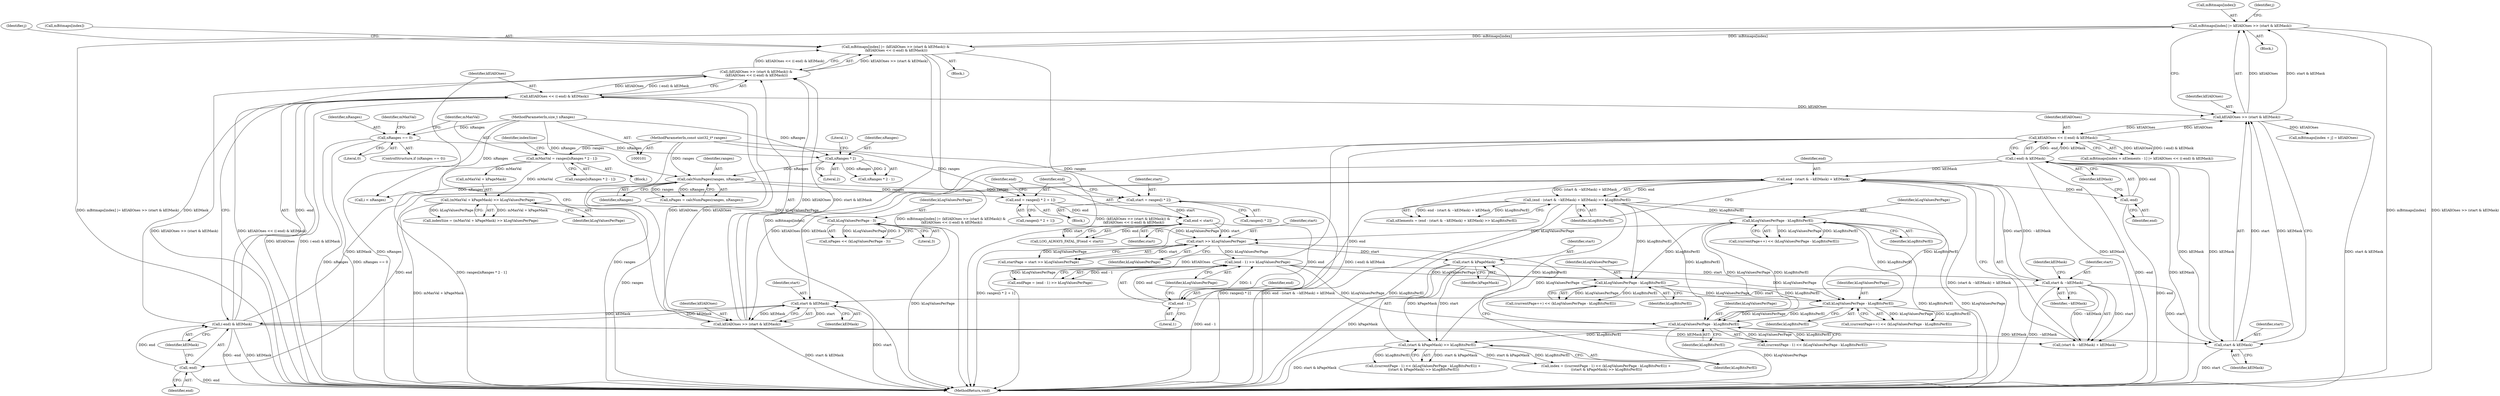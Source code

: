 digraph "0_Android_ca8ac8acdad662230ae37998c6c4091bb39402b6_2@array" {
"1000311" [label="(Call,mBitmaps[index] |= kElAllOnes >> (start & kElMask))"];
"1000293" [label="(Call,mBitmaps[index] |= (kElAllOnes >> (start & kElMask)) &\n (kElAllOnes << ((-end) & kElMask)))"];
"1000311" [label="(Call,mBitmaps[index] |= kElAllOnes >> (start & kElMask))"];
"1000315" [label="(Call,kElAllOnes >> (start & kElMask))"];
"1000348" [label="(Call,kElAllOnes << ((-end) & kElMask))"];
"1000350" [label="(Call,(-end) & kElMask)"];
"1000351" [label="(Call,-end)"];
"1000280" [label="(Call,end - (start & ~kElMask) + kElMask)"];
"1000207" [label="(Call,end - 1)"];
"1000194" [label="(Call,end < start)"];
"1000184" [label="(Call,end = ranges[i * 2 + 1])"];
"1000139" [label="(Call,calcNumPages(ranges, nRanges))"];
"1000102" [label="(MethodParameterIn,const uint32_t* ranges)"];
"1000121" [label="(Call,nRanges * 2)"];
"1000106" [label="(Call,nRanges == 0)"];
"1000103" [label="(MethodParameterIn,size_t nRanges)"];
"1000176" [label="(Call,start = ranges[i * 2])"];
"1000283" [label="(Call,start & ~kElMask)"];
"1000272" [label="(Call,start & kPageMask)"];
"1000200" [label="(Call,start >> kLogValuesPerPage)"];
"1000376" [label="(Call,kLogValuesPerPage - kLogBitsPerEl)"];
"1000268" [label="(Call,kLogValuesPerPage - kLogBitsPerEl)"];
"1000206" [label="(Call,(end - 1) >> kLogValuesPerPage)"];
"1000257" [label="(Call,kLogValuesPerPage - kLogBitsPerEl)"];
"1000231" [label="(Call,kLogValuesPerPage - kLogBitsPerEl)"];
"1000279" [label="(Call,(end - (start & ~kElMask) + kElMask) >> kLogBitsPerEl)"];
"1000271" [label="(Call,(start & kPageMask) >> kLogBitsPerEl)"];
"1000150" [label="(Call,kLogValuesPerPage - 3)"];
"1000128" [label="(Call,(mMaxVal + kPageMask) >> kLogValuesPerPage)"];
"1000116" [label="(Call,mMaxVal = ranges[nRanges * 2 - 1])"];
"1000305" [label="(Call,(-end) & kElMask)"];
"1000306" [label="(Call,-end)"];
"1000300" [label="(Call,start & kElMask)"];
"1000317" [label="(Call,start & kElMask)"];
"1000303" [label="(Call,kElAllOnes << ((-end) & kElMask))"];
"1000298" [label="(Call,kElAllOnes >> (start & kElMask))"];
"1000297" [label="(Call,(kElAllOnes >> (start & kElMask)) &\n (kElAllOnes << ((-end) & kElMask)))"];
"1000283" [label="(Call,start & ~kElMask)"];
"1000204" [label="(Call,endPage = (end - 1) >> kLogValuesPerPage)"];
"1000124" [label="(Literal,1)"];
"1000177" [label="(Identifier,start)"];
"1000275" [label="(Identifier,kLogBitsPerEl)"];
"1000137" [label="(Call,nPages = calcNumPages(ranges, nRanges))"];
"1000279" [label="(Call,(end - (start & ~kElMask) + kElMask) >> kLogBitsPerEl)"];
"1000277" [label="(Call,nElements = (end - (start & ~kElMask) + kElMask) >> kLogBitsPerEl)"];
"1000118" [label="(Call,ranges[nRanges * 2 - 1])"];
"1000264" [label="(Call,(currentPage - 1) << (kLogValuesPerPage - kLogBitsPerEl))"];
"1000257" [label="(Call,kLogValuesPerPage - kLogBitsPerEl)"];
"1000357" [label="(Identifier,j)"];
"1000272" [label="(Call,start & kPageMask)"];
"1000129" [label="(Call,mMaxVal + kPageMask)"];
"1000127" [label="(Identifier,indexSize)"];
"1000201" [label="(Identifier,start)"];
"1000302" [label="(Identifier,kElMask)"];
"1000233" [label="(Identifier,kLogBitsPerEl)"];
"1000301" [label="(Identifier,start)"];
"1000139" [label="(Call,calcNumPages(ranges, nRanges))"];
"1000298" [label="(Call,kElAllOnes >> (start & kElMask))"];
"1000312" [label="(Call,mBitmaps[index])"];
"1000297" [label="(Call,(kElAllOnes >> (start & kElMask)) &\n (kElAllOnes << ((-end) & kElMask)))"];
"1000132" [label="(Identifier,kLogValuesPerPage)"];
"1000268" [label="(Call,kLogValuesPerPage - kLogBitsPerEl)"];
"1000308" [label="(Identifier,kElMask)"];
"1000316" [label="(Identifier,kElAllOnes)"];
"1000270" [label="(Identifier,kLogBitsPerEl)"];
"1000185" [label="(Identifier,end)"];
"1000209" [label="(Literal,1)"];
"1000116" [label="(Call,mMaxVal = ranges[nRanges * 2 - 1])"];
"1000258" [label="(Identifier,kLogValuesPerPage)"];
"1000299" [label="(Identifier,kElAllOnes)"];
"1000194" [label="(Call,end < start)"];
"1000123" [label="(Literal,2)"];
"1000286" [label="(Identifier,kElMask)"];
"1000152" [label="(Literal,3)"];
"1000333" [label="(Call,mBitmaps[index + j] = kElAllOnes)"];
"1000198" [label="(Call,startPage = start >> kLogValuesPerPage)"];
"1000140" [label="(Identifier,ranges)"];
"1000120" [label="(Call,nRanges * 2 - 1)"];
"1000105" [label="(ControlStructure,if (nRanges == 0))"];
"1000261" [label="(Call,index = ((currentPage - 1) << (kLogValuesPerPage - kLogBitsPerEl)) +\n ((start & kPageMask) >> kLogBitsPerEl))"];
"1000259" [label="(Identifier,kLogBitsPerEl)"];
"1000117" [label="(Identifier,mMaxVal)"];
"1000376" [label="(Call,kLogValuesPerPage - kLogBitsPerEl)"];
"1000107" [label="(Identifier,nRanges)"];
"1000384" [label="(MethodReturn,void)"];
"1000323" [label="(Identifier,j)"];
"1000352" [label="(Identifier,end)"];
"1000306" [label="(Call,-end)"];
"1000284" [label="(Identifier,start)"];
"1000282" [label="(Call,(start & ~kElMask) + kElMask)"];
"1000148" [label="(Call,nPages << (kLogValuesPerPage - 3))"];
"1000228" [label="(Call,(currentPage++) << (kLogValuesPerPage - kLogBitsPerEl))"];
"1000102" [label="(MethodParameterIn,const uint32_t* ranges)"];
"1000350" [label="(Call,(-end) & kElMask)"];
"1000303" [label="(Call,kElAllOnes << ((-end) & kElMask))"];
"1000300" [label="(Call,start & kElMask)"];
"1000287" [label="(Identifier,kLogBitsPerEl)"];
"1000232" [label="(Identifier,kLogValuesPerPage)"];
"1000305" [label="(Call,(-end) & kElMask)"];
"1000104" [label="(Block,)"];
"1000151" [label="(Identifier,kLogValuesPerPage)"];
"1000169" [label="(Call,i < nRanges)"];
"1000263" [label="(Call,((currentPage - 1) << (kLogValuesPerPage - kLogBitsPerEl)) +\n ((start & kPageMask) >> kLogBitsPerEl))"];
"1000254" [label="(Call,(currentPage++) << (kLogValuesPerPage - kLogBitsPerEl))"];
"1000285" [label="(Identifier,~kElMask)"];
"1000141" [label="(Identifier,nRanges)"];
"1000200" [label="(Call,start >> kLogValuesPerPage)"];
"1000186" [label="(Call,ranges[i * 2 + 1])"];
"1000184" [label="(Call,end = ranges[i * 2 + 1])"];
"1000195" [label="(Identifier,end)"];
"1000292" [label="(Block,)"];
"1000377" [label="(Identifier,kLogValuesPerPage)"];
"1000269" [label="(Identifier,kLogValuesPerPage)"];
"1000315" [label="(Call,kElAllOnes >> (start & kElMask))"];
"1000108" [label="(Literal,0)"];
"1000126" [label="(Call,indexSize = (mMaxVal + kPageMask) >> kLogValuesPerPage)"];
"1000318" [label="(Identifier,start)"];
"1000176" [label="(Call,start = ranges[i * 2])"];
"1000351" [label="(Call,-end)"];
"1000121" [label="(Call,nRanges * 2)"];
"1000196" [label="(Identifier,start)"];
"1000349" [label="(Identifier,kElAllOnes)"];
"1000271" [label="(Call,(start & kPageMask) >> kLogBitsPerEl)"];
"1000293" [label="(Call,mBitmaps[index] |= (kElAllOnes >> (start & kElMask)) &\n (kElAllOnes << ((-end) & kElMask)))"];
"1000304" [label="(Identifier,kElAllOnes)"];
"1000122" [label="(Identifier,nRanges)"];
"1000193" [label="(Call,LOG_ALWAYS_FATAL_IF(end < start))"];
"1000207" [label="(Call,end - 1)"];
"1000294" [label="(Call,mBitmaps[index])"];
"1000378" [label="(Identifier,kLogBitsPerEl)"];
"1000280" [label="(Call,end - (start & ~kElMask) + kElMask)"];
"1000128" [label="(Call,(mMaxVal + kPageMask) >> kLogValuesPerPage)"];
"1000348" [label="(Call,kElAllOnes << ((-end) & kElMask))"];
"1000150" [label="(Call,kLogValuesPerPage - 3)"];
"1000210" [label="(Identifier,kLogValuesPerPage)"];
"1000174" [label="(Block,)"];
"1000311" [label="(Call,mBitmaps[index] |= kElAllOnes >> (start & kElMask))"];
"1000178" [label="(Call,ranges[i * 2])"];
"1000281" [label="(Identifier,end)"];
"1000103" [label="(MethodParameterIn,size_t nRanges)"];
"1000273" [label="(Identifier,start)"];
"1000106" [label="(Call,nRanges == 0)"];
"1000111" [label="(Identifier,mMaxVal)"];
"1000231" [label="(Call,kLogValuesPerPage - kLogBitsPerEl)"];
"1000373" [label="(Call,(currentPage++) << (kLogValuesPerPage - kLogBitsPerEl))"];
"1000206" [label="(Call,(end - 1) >> kLogValuesPerPage)"];
"1000319" [label="(Identifier,kElMask)"];
"1000340" [label="(Call,mBitmaps[index + nElements - 1] |= kElAllOnes << ((-end) & kElMask))"];
"1000317" [label="(Call,start & kElMask)"];
"1000208" [label="(Identifier,end)"];
"1000353" [label="(Identifier,kElMask)"];
"1000307" [label="(Identifier,end)"];
"1000202" [label="(Identifier,kLogValuesPerPage)"];
"1000274" [label="(Identifier,kPageMask)"];
"1000310" [label="(Block,)"];
"1000311" -> "1000310"  [label="AST: "];
"1000311" -> "1000315"  [label="CFG: "];
"1000312" -> "1000311"  [label="AST: "];
"1000315" -> "1000311"  [label="AST: "];
"1000323" -> "1000311"  [label="CFG: "];
"1000311" -> "1000384"  [label="DDG: mBitmaps[index]"];
"1000311" -> "1000384"  [label="DDG: kElAllOnes >> (start & kElMask)"];
"1000311" -> "1000384"  [label="DDG: mBitmaps[index] |= kElAllOnes >> (start & kElMask)"];
"1000311" -> "1000293"  [label="DDG: mBitmaps[index]"];
"1000293" -> "1000311"  [label="DDG: mBitmaps[index]"];
"1000315" -> "1000311"  [label="DDG: kElAllOnes"];
"1000315" -> "1000311"  [label="DDG: start & kElMask"];
"1000293" -> "1000292"  [label="AST: "];
"1000293" -> "1000297"  [label="CFG: "];
"1000294" -> "1000293"  [label="AST: "];
"1000297" -> "1000293"  [label="AST: "];
"1000357" -> "1000293"  [label="CFG: "];
"1000293" -> "1000384"  [label="DDG: mBitmaps[index]"];
"1000293" -> "1000384"  [label="DDG: mBitmaps[index] |= (kElAllOnes >> (start & kElMask)) &\n (kElAllOnes << ((-end) & kElMask))"];
"1000293" -> "1000384"  [label="DDG: (kElAllOnes >> (start & kElMask)) &\n (kElAllOnes << ((-end) & kElMask))"];
"1000297" -> "1000293"  [label="DDG: kElAllOnes >> (start & kElMask)"];
"1000297" -> "1000293"  [label="DDG: kElAllOnes << ((-end) & kElMask)"];
"1000315" -> "1000317"  [label="CFG: "];
"1000316" -> "1000315"  [label="AST: "];
"1000317" -> "1000315"  [label="AST: "];
"1000315" -> "1000384"  [label="DDG: start & kElMask"];
"1000348" -> "1000315"  [label="DDG: kElAllOnes"];
"1000303" -> "1000315"  [label="DDG: kElAllOnes"];
"1000317" -> "1000315"  [label="DDG: start"];
"1000317" -> "1000315"  [label="DDG: kElMask"];
"1000315" -> "1000333"  [label="DDG: kElAllOnes"];
"1000315" -> "1000348"  [label="DDG: kElAllOnes"];
"1000348" -> "1000340"  [label="AST: "];
"1000348" -> "1000350"  [label="CFG: "];
"1000349" -> "1000348"  [label="AST: "];
"1000350" -> "1000348"  [label="AST: "];
"1000340" -> "1000348"  [label="CFG: "];
"1000348" -> "1000384"  [label="DDG: kElAllOnes"];
"1000348" -> "1000384"  [label="DDG: (-end) & kElMask"];
"1000348" -> "1000298"  [label="DDG: kElAllOnes"];
"1000348" -> "1000340"  [label="DDG: kElAllOnes"];
"1000348" -> "1000340"  [label="DDG: (-end) & kElMask"];
"1000350" -> "1000348"  [label="DDG: -end"];
"1000350" -> "1000348"  [label="DDG: kElMask"];
"1000350" -> "1000353"  [label="CFG: "];
"1000351" -> "1000350"  [label="AST: "];
"1000353" -> "1000350"  [label="AST: "];
"1000350" -> "1000384"  [label="DDG: -end"];
"1000350" -> "1000384"  [label="DDG: kElMask"];
"1000350" -> "1000280"  [label="DDG: kElMask"];
"1000350" -> "1000282"  [label="DDG: kElMask"];
"1000350" -> "1000300"  [label="DDG: kElMask"];
"1000350" -> "1000317"  [label="DDG: kElMask"];
"1000351" -> "1000350"  [label="DDG: end"];
"1000317" -> "1000350"  [label="DDG: kElMask"];
"1000351" -> "1000352"  [label="CFG: "];
"1000352" -> "1000351"  [label="AST: "];
"1000353" -> "1000351"  [label="CFG: "];
"1000351" -> "1000384"  [label="DDG: end"];
"1000280" -> "1000351"  [label="DDG: end"];
"1000280" -> "1000279"  [label="AST: "];
"1000280" -> "1000282"  [label="CFG: "];
"1000281" -> "1000280"  [label="AST: "];
"1000282" -> "1000280"  [label="AST: "];
"1000287" -> "1000280"  [label="CFG: "];
"1000280" -> "1000384"  [label="DDG: (start & ~kElMask) + kElMask"];
"1000280" -> "1000279"  [label="DDG: end"];
"1000280" -> "1000279"  [label="DDG: (start & ~kElMask) + kElMask"];
"1000207" -> "1000280"  [label="DDG: end"];
"1000283" -> "1000280"  [label="DDG: start"];
"1000283" -> "1000280"  [label="DDG: ~kElMask"];
"1000305" -> "1000280"  [label="DDG: kElMask"];
"1000280" -> "1000306"  [label="DDG: end"];
"1000207" -> "1000206"  [label="AST: "];
"1000207" -> "1000209"  [label="CFG: "];
"1000208" -> "1000207"  [label="AST: "];
"1000209" -> "1000207"  [label="AST: "];
"1000210" -> "1000207"  [label="CFG: "];
"1000207" -> "1000206"  [label="DDG: end"];
"1000207" -> "1000206"  [label="DDG: 1"];
"1000194" -> "1000207"  [label="DDG: end"];
"1000194" -> "1000193"  [label="AST: "];
"1000194" -> "1000196"  [label="CFG: "];
"1000195" -> "1000194"  [label="AST: "];
"1000196" -> "1000194"  [label="AST: "];
"1000193" -> "1000194"  [label="CFG: "];
"1000194" -> "1000193"  [label="DDG: end"];
"1000194" -> "1000193"  [label="DDG: start"];
"1000184" -> "1000194"  [label="DDG: end"];
"1000176" -> "1000194"  [label="DDG: start"];
"1000194" -> "1000200"  [label="DDG: start"];
"1000184" -> "1000174"  [label="AST: "];
"1000184" -> "1000186"  [label="CFG: "];
"1000185" -> "1000184"  [label="AST: "];
"1000186" -> "1000184"  [label="AST: "];
"1000195" -> "1000184"  [label="CFG: "];
"1000184" -> "1000384"  [label="DDG: ranges[i * 2 + 1]"];
"1000139" -> "1000184"  [label="DDG: ranges"];
"1000102" -> "1000184"  [label="DDG: ranges"];
"1000139" -> "1000137"  [label="AST: "];
"1000139" -> "1000141"  [label="CFG: "];
"1000140" -> "1000139"  [label="AST: "];
"1000141" -> "1000139"  [label="AST: "];
"1000137" -> "1000139"  [label="CFG: "];
"1000139" -> "1000384"  [label="DDG: ranges"];
"1000139" -> "1000137"  [label="DDG: ranges"];
"1000139" -> "1000137"  [label="DDG: nRanges"];
"1000102" -> "1000139"  [label="DDG: ranges"];
"1000121" -> "1000139"  [label="DDG: nRanges"];
"1000103" -> "1000139"  [label="DDG: nRanges"];
"1000139" -> "1000169"  [label="DDG: nRanges"];
"1000139" -> "1000176"  [label="DDG: ranges"];
"1000102" -> "1000101"  [label="AST: "];
"1000102" -> "1000384"  [label="DDG: ranges"];
"1000102" -> "1000116"  [label="DDG: ranges"];
"1000102" -> "1000176"  [label="DDG: ranges"];
"1000121" -> "1000120"  [label="AST: "];
"1000121" -> "1000123"  [label="CFG: "];
"1000122" -> "1000121"  [label="AST: "];
"1000123" -> "1000121"  [label="AST: "];
"1000124" -> "1000121"  [label="CFG: "];
"1000121" -> "1000120"  [label="DDG: nRanges"];
"1000121" -> "1000120"  [label="DDG: 2"];
"1000106" -> "1000121"  [label="DDG: nRanges"];
"1000103" -> "1000121"  [label="DDG: nRanges"];
"1000106" -> "1000105"  [label="AST: "];
"1000106" -> "1000108"  [label="CFG: "];
"1000107" -> "1000106"  [label="AST: "];
"1000108" -> "1000106"  [label="AST: "];
"1000111" -> "1000106"  [label="CFG: "];
"1000117" -> "1000106"  [label="CFG: "];
"1000106" -> "1000384"  [label="DDG: nRanges"];
"1000106" -> "1000384"  [label="DDG: nRanges == 0"];
"1000103" -> "1000106"  [label="DDG: nRanges"];
"1000103" -> "1000101"  [label="AST: "];
"1000103" -> "1000384"  [label="DDG: nRanges"];
"1000103" -> "1000169"  [label="DDG: nRanges"];
"1000176" -> "1000174"  [label="AST: "];
"1000176" -> "1000178"  [label="CFG: "];
"1000177" -> "1000176"  [label="AST: "];
"1000178" -> "1000176"  [label="AST: "];
"1000185" -> "1000176"  [label="CFG: "];
"1000176" -> "1000384"  [label="DDG: ranges[i * 2]"];
"1000283" -> "1000282"  [label="AST: "];
"1000283" -> "1000285"  [label="CFG: "];
"1000284" -> "1000283"  [label="AST: "];
"1000285" -> "1000283"  [label="AST: "];
"1000286" -> "1000283"  [label="CFG: "];
"1000283" -> "1000384"  [label="DDG: ~kElMask"];
"1000283" -> "1000282"  [label="DDG: start"];
"1000283" -> "1000282"  [label="DDG: ~kElMask"];
"1000272" -> "1000283"  [label="DDG: start"];
"1000283" -> "1000300"  [label="DDG: start"];
"1000283" -> "1000317"  [label="DDG: start"];
"1000272" -> "1000271"  [label="AST: "];
"1000272" -> "1000274"  [label="CFG: "];
"1000273" -> "1000272"  [label="AST: "];
"1000274" -> "1000272"  [label="AST: "];
"1000275" -> "1000272"  [label="CFG: "];
"1000272" -> "1000384"  [label="DDG: kPageMask"];
"1000272" -> "1000271"  [label="DDG: start"];
"1000272" -> "1000271"  [label="DDG: kPageMask"];
"1000200" -> "1000272"  [label="DDG: start"];
"1000200" -> "1000198"  [label="AST: "];
"1000200" -> "1000202"  [label="CFG: "];
"1000201" -> "1000200"  [label="AST: "];
"1000202" -> "1000200"  [label="AST: "];
"1000198" -> "1000200"  [label="CFG: "];
"1000200" -> "1000198"  [label="DDG: start"];
"1000200" -> "1000198"  [label="DDG: kLogValuesPerPage"];
"1000376" -> "1000200"  [label="DDG: kLogValuesPerPage"];
"1000150" -> "1000200"  [label="DDG: kLogValuesPerPage"];
"1000268" -> "1000200"  [label="DDG: kLogValuesPerPage"];
"1000200" -> "1000206"  [label="DDG: kLogValuesPerPage"];
"1000376" -> "1000373"  [label="AST: "];
"1000376" -> "1000378"  [label="CFG: "];
"1000377" -> "1000376"  [label="AST: "];
"1000378" -> "1000376"  [label="AST: "];
"1000373" -> "1000376"  [label="CFG: "];
"1000376" -> "1000384"  [label="DDG: kLogBitsPerEl"];
"1000376" -> "1000384"  [label="DDG: kLogValuesPerPage"];
"1000376" -> "1000231"  [label="DDG: kLogBitsPerEl"];
"1000376" -> "1000257"  [label="DDG: kLogBitsPerEl"];
"1000376" -> "1000268"  [label="DDG: kLogBitsPerEl"];
"1000376" -> "1000373"  [label="DDG: kLogValuesPerPage"];
"1000376" -> "1000373"  [label="DDG: kLogBitsPerEl"];
"1000268" -> "1000376"  [label="DDG: kLogValuesPerPage"];
"1000279" -> "1000376"  [label="DDG: kLogBitsPerEl"];
"1000268" -> "1000264"  [label="AST: "];
"1000268" -> "1000270"  [label="CFG: "];
"1000269" -> "1000268"  [label="AST: "];
"1000270" -> "1000268"  [label="AST: "];
"1000264" -> "1000268"  [label="CFG: "];
"1000268" -> "1000384"  [label="DDG: kLogValuesPerPage"];
"1000268" -> "1000264"  [label="DDG: kLogValuesPerPage"];
"1000268" -> "1000264"  [label="DDG: kLogBitsPerEl"];
"1000206" -> "1000268"  [label="DDG: kLogValuesPerPage"];
"1000257" -> "1000268"  [label="DDG: kLogValuesPerPage"];
"1000257" -> "1000268"  [label="DDG: kLogBitsPerEl"];
"1000279" -> "1000268"  [label="DDG: kLogBitsPerEl"];
"1000268" -> "1000271"  [label="DDG: kLogBitsPerEl"];
"1000206" -> "1000204"  [label="AST: "];
"1000206" -> "1000210"  [label="CFG: "];
"1000210" -> "1000206"  [label="AST: "];
"1000204" -> "1000206"  [label="CFG: "];
"1000206" -> "1000384"  [label="DDG: end - 1"];
"1000206" -> "1000204"  [label="DDG: end - 1"];
"1000206" -> "1000204"  [label="DDG: kLogValuesPerPage"];
"1000206" -> "1000231"  [label="DDG: kLogValuesPerPage"];
"1000206" -> "1000257"  [label="DDG: kLogValuesPerPage"];
"1000257" -> "1000254"  [label="AST: "];
"1000257" -> "1000259"  [label="CFG: "];
"1000258" -> "1000257"  [label="AST: "];
"1000259" -> "1000257"  [label="AST: "];
"1000254" -> "1000257"  [label="CFG: "];
"1000257" -> "1000254"  [label="DDG: kLogValuesPerPage"];
"1000257" -> "1000254"  [label="DDG: kLogBitsPerEl"];
"1000231" -> "1000257"  [label="DDG: kLogValuesPerPage"];
"1000231" -> "1000257"  [label="DDG: kLogBitsPerEl"];
"1000279" -> "1000257"  [label="DDG: kLogBitsPerEl"];
"1000231" -> "1000228"  [label="AST: "];
"1000231" -> "1000233"  [label="CFG: "];
"1000232" -> "1000231"  [label="AST: "];
"1000233" -> "1000231"  [label="AST: "];
"1000228" -> "1000231"  [label="CFG: "];
"1000231" -> "1000228"  [label="DDG: kLogValuesPerPage"];
"1000231" -> "1000228"  [label="DDG: kLogBitsPerEl"];
"1000279" -> "1000231"  [label="DDG: kLogBitsPerEl"];
"1000279" -> "1000277"  [label="AST: "];
"1000279" -> "1000287"  [label="CFG: "];
"1000287" -> "1000279"  [label="AST: "];
"1000277" -> "1000279"  [label="CFG: "];
"1000279" -> "1000384"  [label="DDG: end - (start & ~kElMask) + kElMask"];
"1000279" -> "1000384"  [label="DDG: kLogBitsPerEl"];
"1000279" -> "1000277"  [label="DDG: end - (start & ~kElMask) + kElMask"];
"1000279" -> "1000277"  [label="DDG: kLogBitsPerEl"];
"1000271" -> "1000279"  [label="DDG: kLogBitsPerEl"];
"1000271" -> "1000263"  [label="AST: "];
"1000271" -> "1000275"  [label="CFG: "];
"1000275" -> "1000271"  [label="AST: "];
"1000263" -> "1000271"  [label="CFG: "];
"1000271" -> "1000384"  [label="DDG: start & kPageMask"];
"1000271" -> "1000261"  [label="DDG: start & kPageMask"];
"1000271" -> "1000261"  [label="DDG: kLogBitsPerEl"];
"1000271" -> "1000263"  [label="DDG: start & kPageMask"];
"1000271" -> "1000263"  [label="DDG: kLogBitsPerEl"];
"1000150" -> "1000148"  [label="AST: "];
"1000150" -> "1000152"  [label="CFG: "];
"1000151" -> "1000150"  [label="AST: "];
"1000152" -> "1000150"  [label="AST: "];
"1000148" -> "1000150"  [label="CFG: "];
"1000150" -> "1000384"  [label="DDG: kLogValuesPerPage"];
"1000150" -> "1000148"  [label="DDG: kLogValuesPerPage"];
"1000150" -> "1000148"  [label="DDG: 3"];
"1000128" -> "1000150"  [label="DDG: kLogValuesPerPage"];
"1000128" -> "1000126"  [label="AST: "];
"1000128" -> "1000132"  [label="CFG: "];
"1000129" -> "1000128"  [label="AST: "];
"1000132" -> "1000128"  [label="AST: "];
"1000126" -> "1000128"  [label="CFG: "];
"1000128" -> "1000384"  [label="DDG: mMaxVal + kPageMask"];
"1000128" -> "1000126"  [label="DDG: mMaxVal + kPageMask"];
"1000128" -> "1000126"  [label="DDG: kLogValuesPerPage"];
"1000116" -> "1000128"  [label="DDG: mMaxVal"];
"1000116" -> "1000104"  [label="AST: "];
"1000116" -> "1000118"  [label="CFG: "];
"1000117" -> "1000116"  [label="AST: "];
"1000118" -> "1000116"  [label="AST: "];
"1000127" -> "1000116"  [label="CFG: "];
"1000116" -> "1000384"  [label="DDG: ranges[nRanges * 2 - 1]"];
"1000116" -> "1000129"  [label="DDG: mMaxVal"];
"1000305" -> "1000303"  [label="AST: "];
"1000305" -> "1000308"  [label="CFG: "];
"1000306" -> "1000305"  [label="AST: "];
"1000308" -> "1000305"  [label="AST: "];
"1000303" -> "1000305"  [label="CFG: "];
"1000305" -> "1000384"  [label="DDG: -end"];
"1000305" -> "1000384"  [label="DDG: kElMask"];
"1000305" -> "1000282"  [label="DDG: kElMask"];
"1000305" -> "1000300"  [label="DDG: kElMask"];
"1000305" -> "1000303"  [label="DDG: -end"];
"1000305" -> "1000303"  [label="DDG: kElMask"];
"1000306" -> "1000305"  [label="DDG: end"];
"1000300" -> "1000305"  [label="DDG: kElMask"];
"1000305" -> "1000317"  [label="DDG: kElMask"];
"1000306" -> "1000307"  [label="CFG: "];
"1000307" -> "1000306"  [label="AST: "];
"1000308" -> "1000306"  [label="CFG: "];
"1000306" -> "1000384"  [label="DDG: end"];
"1000300" -> "1000298"  [label="AST: "];
"1000300" -> "1000302"  [label="CFG: "];
"1000301" -> "1000300"  [label="AST: "];
"1000302" -> "1000300"  [label="AST: "];
"1000298" -> "1000300"  [label="CFG: "];
"1000300" -> "1000384"  [label="DDG: start"];
"1000300" -> "1000298"  [label="DDG: start"];
"1000300" -> "1000298"  [label="DDG: kElMask"];
"1000317" -> "1000319"  [label="CFG: "];
"1000318" -> "1000317"  [label="AST: "];
"1000319" -> "1000317"  [label="AST: "];
"1000317" -> "1000384"  [label="DDG: start"];
"1000303" -> "1000297"  [label="AST: "];
"1000304" -> "1000303"  [label="AST: "];
"1000297" -> "1000303"  [label="CFG: "];
"1000303" -> "1000384"  [label="DDG: kElAllOnes"];
"1000303" -> "1000384"  [label="DDG: (-end) & kElMask"];
"1000303" -> "1000298"  [label="DDG: kElAllOnes"];
"1000303" -> "1000297"  [label="DDG: kElAllOnes"];
"1000303" -> "1000297"  [label="DDG: (-end) & kElMask"];
"1000298" -> "1000303"  [label="DDG: kElAllOnes"];
"1000298" -> "1000297"  [label="AST: "];
"1000299" -> "1000298"  [label="AST: "];
"1000304" -> "1000298"  [label="CFG: "];
"1000298" -> "1000384"  [label="DDG: start & kElMask"];
"1000298" -> "1000297"  [label="DDG: kElAllOnes"];
"1000298" -> "1000297"  [label="DDG: start & kElMask"];
"1000297" -> "1000384"  [label="DDG: kElAllOnes >> (start & kElMask)"];
"1000297" -> "1000384"  [label="DDG: kElAllOnes << ((-end) & kElMask)"];
}
